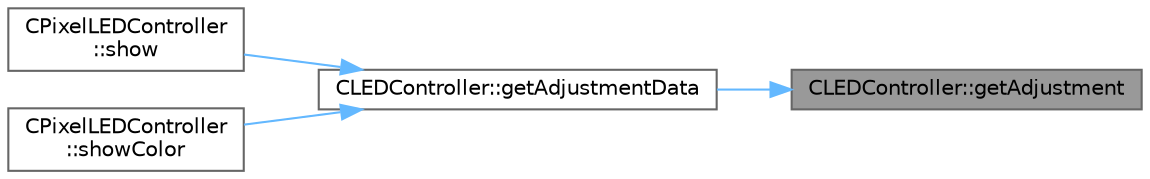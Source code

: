 digraph "CLEDController::getAdjustment"
{
 // LATEX_PDF_SIZE
  bgcolor="transparent";
  edge [fontname=Helvetica,fontsize=10,labelfontname=Helvetica,labelfontsize=10];
  node [fontname=Helvetica,fontsize=10,shape=box,height=0.2,width=0.4];
  rankdir="RL";
  Node1 [id="Node000001",label="CLEDController::getAdjustment",height=0.2,width=0.4,color="gray40", fillcolor="grey60", style="filled", fontcolor="black",tooltip="Get the combined brightness/color adjustment for this controller."];
  Node1 -> Node2 [id="edge1_Node000001_Node000002",dir="back",color="steelblue1",style="solid",tooltip=" "];
  Node2 [id="Node000002",label="CLEDController::getAdjustmentData",height=0.2,width=0.4,color="grey40", fillcolor="white", style="filled",URL="$d6/d2c/class_c_l_e_d_controller_a6f174d3b4ceacf75eb761c93e78ebff7.html#a6f174d3b4ceacf75eb761c93e78ebff7",tooltip=" "];
  Node2 -> Node3 [id="edge2_Node000002_Node000003",dir="back",color="steelblue1",style="solid",tooltip=" "];
  Node3 [id="Node000003",label="CPixelLEDController\l::show",height=0.2,width=0.4,color="grey40", fillcolor="white", style="filled",URL="$d0/dc9/class_c_pixel_l_e_d_controller_a12a891e205028cffb6ce21857850416c.html#a12a891e205028cffb6ce21857850416c",tooltip="Write the passed in RGB data out to the LEDs managed by this controller."];
  Node2 -> Node4 [id="edge3_Node000002_Node000004",dir="back",color="steelblue1",style="solid",tooltip=" "];
  Node4 [id="Node000004",label="CPixelLEDController\l::showColor",height=0.2,width=0.4,color="grey40", fillcolor="white", style="filled",URL="$d0/dc9/class_c_pixel_l_e_d_controller_aa4c1675ad3be1055251ea482be2d7a15.html#aa4c1675ad3be1055251ea482be2d7a15",tooltip="Set all the LEDs on the controller to a given color."];
}
